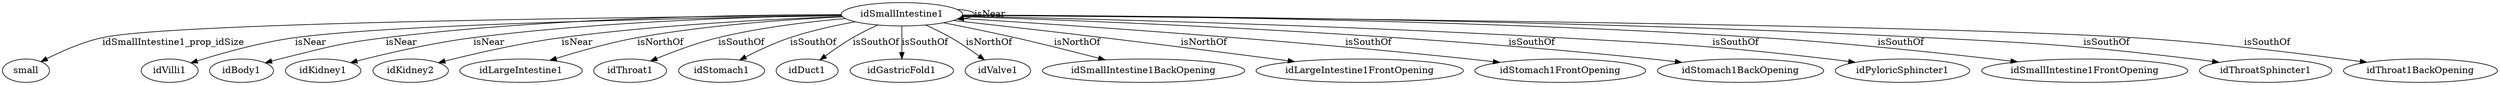 digraph  {
idSmallIntestine1 [node_type=entity_node];
small [node_type=property_node];
idVilli1 [node_type=entity_node];
idBody1 [node_type=entity_node];
idKidney1 [node_type=entity_node];
idKidney2 [node_type=entity_node];
idLargeIntestine1 [node_type=entity_node];
idThroat1 [node_type=entity_node];
idStomach1 [node_type=entity_node];
idDuct1 [node_type=entity_node];
idGastricFold1 [node_type=entity_node];
idValve1 [node_type=entity_node];
idSmallIntestine1BackOpening [node_type=entity_node];
idLargeIntestine1FrontOpening [node_type=entity_node];
idStomach1FrontOpening [node_type=entity_node];
idStomach1BackOpening [node_type=entity_node];
idPyloricSphincter1 [node_type=entity_node];
idSmallIntestine1FrontOpening [node_type=entity_node];
idThroatSphincter1 [node_type=entity_node];
idThroat1BackOpening [node_type=entity_node];
idSmallIntestine1 -> small  [edge_type=property, label=idSmallIntestine1_prop_idSize];
idSmallIntestine1 -> idVilli1  [edge_type=relationship, label=isNear];
idSmallIntestine1 -> idBody1  [edge_type=relationship, label=isNear];
idSmallIntestine1 -> idKidney1  [edge_type=relationship, label=isNear];
idSmallIntestine1 -> idKidney2  [edge_type=relationship, label=isNear];
idSmallIntestine1 -> idSmallIntestine1  [edge_type=relationship, label=isNear];
idSmallIntestine1 -> idLargeIntestine1  [edge_type=relationship, label=isNorthOf];
idSmallIntestine1 -> idThroat1  [edge_type=relationship, label=isSouthOf];
idSmallIntestine1 -> idStomach1  [edge_type=relationship, label=isSouthOf];
idSmallIntestine1 -> idDuct1  [edge_type=relationship, label=isSouthOf];
idSmallIntestine1 -> idGastricFold1  [edge_type=relationship, label=isSouthOf];
idSmallIntestine1 -> idValve1  [edge_type=relationship, label=isNorthOf];
idSmallIntestine1 -> idSmallIntestine1BackOpening  [edge_type=relationship, label=isNorthOf];
idSmallIntestine1 -> idLargeIntestine1FrontOpening  [edge_type=relationship, label=isNorthOf];
idSmallIntestine1 -> idStomach1FrontOpening  [edge_type=relationship, label=isSouthOf];
idSmallIntestine1 -> idStomach1BackOpening  [edge_type=relationship, label=isSouthOf];
idSmallIntestine1 -> idPyloricSphincter1  [edge_type=relationship, label=isSouthOf];
idSmallIntestine1 -> idSmallIntestine1FrontOpening  [edge_type=relationship, label=isSouthOf];
idSmallIntestine1 -> idThroatSphincter1  [edge_type=relationship, label=isSouthOf];
idSmallIntestine1 -> idThroat1BackOpening  [edge_type=relationship, label=isSouthOf];
}
